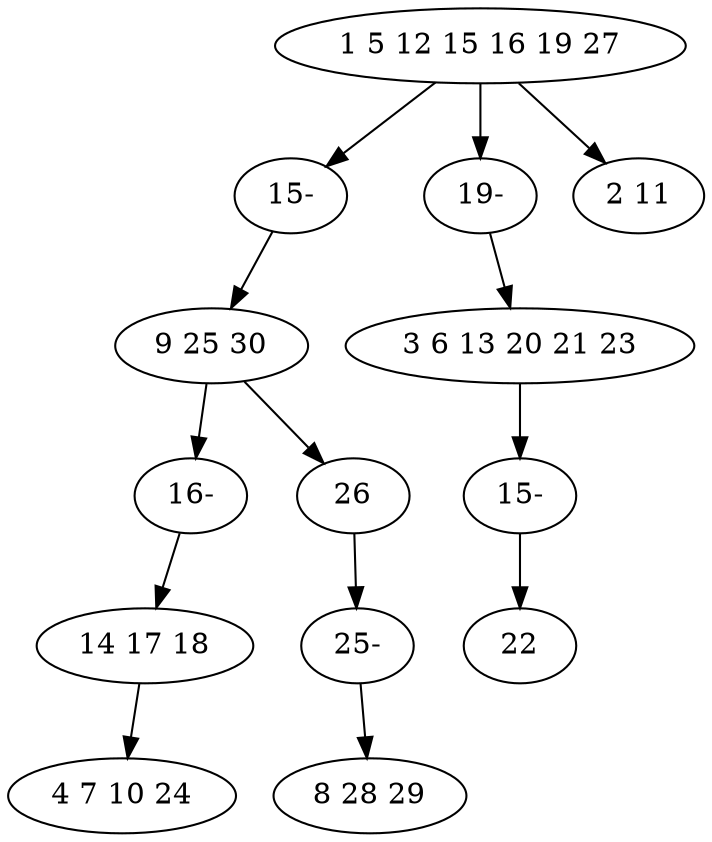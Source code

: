 digraph true_tree {
	"0" -> "9"
	"0" -> "11"
	"2" -> "12"
	"1" -> "10"
	"4" -> "5"
	"0" -> "6"
	"1" -> "7"
	"7" -> "13"
	"9" -> "1"
	"10" -> "4"
	"11" -> "2"
	"12" -> "3"
	"13" -> "8"
	"0" [label="1 5 12 15 16 19 27"];
	"1" [label="9 25 30"];
	"2" [label="3 6 13 20 21 23"];
	"3" [label="22"];
	"4" [label="14 17 18"];
	"5" [label="4 7 10 24"];
	"6" [label="2 11"];
	"7" [label="26"];
	"8" [label="8 28 29"];
	"9" [label="15-"];
	"10" [label="16-"];
	"11" [label="19-"];
	"12" [label="15-"];
	"13" [label="25-"];
}
